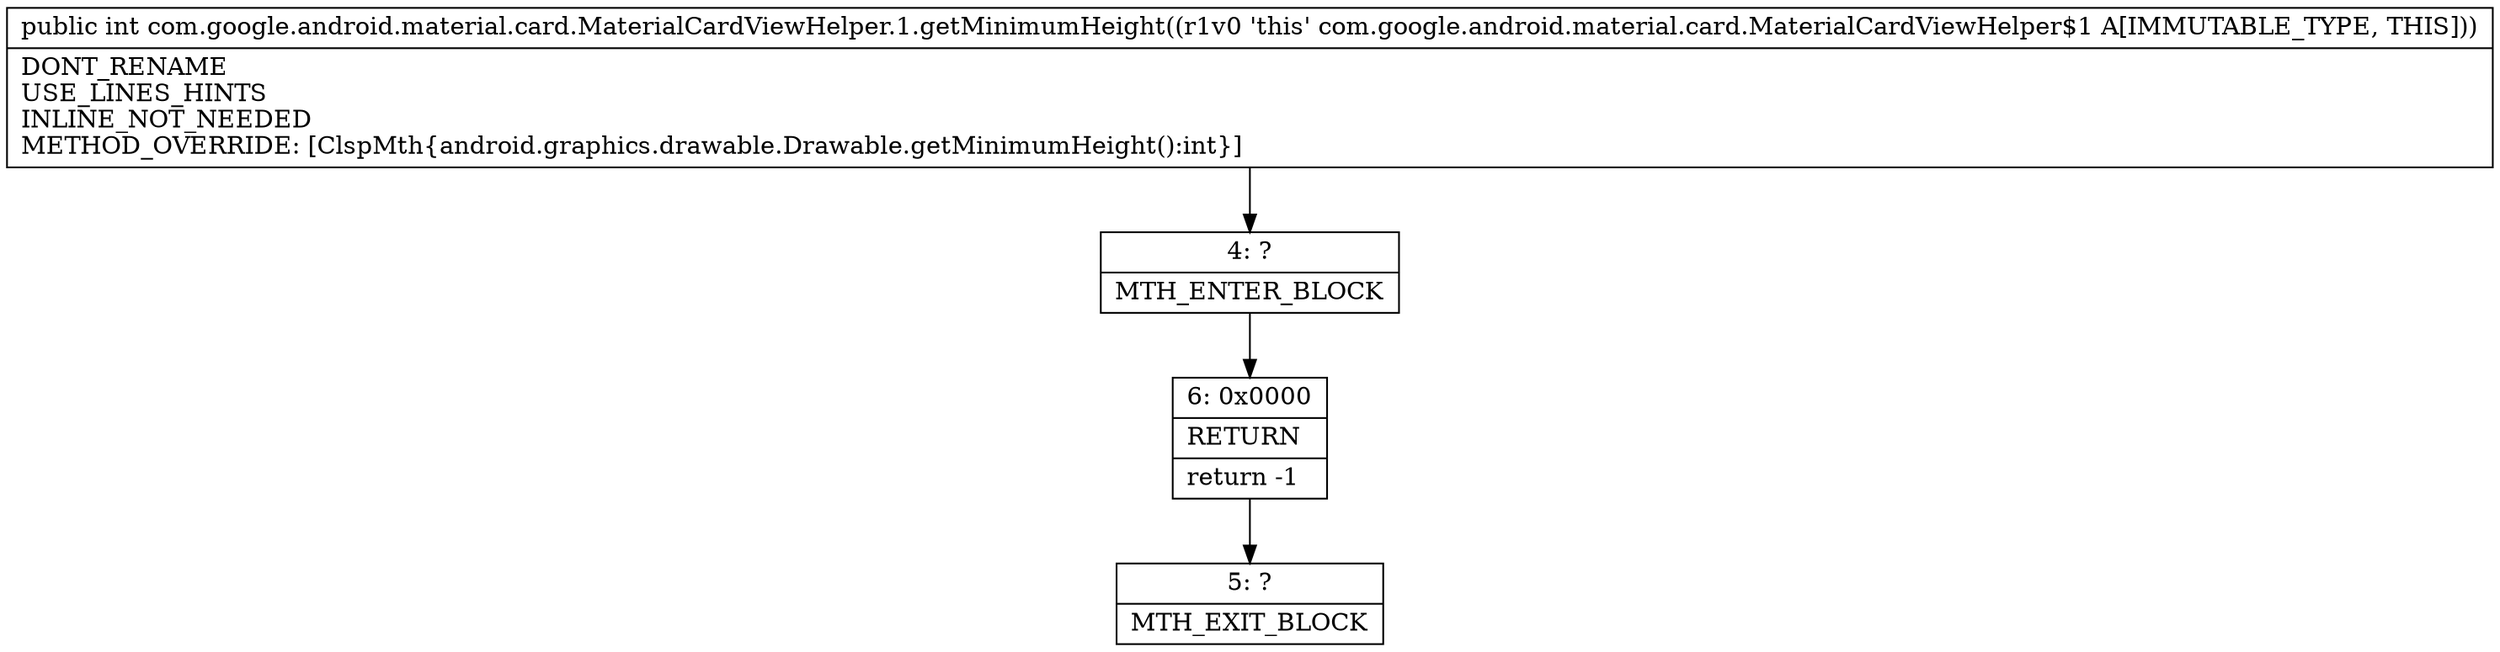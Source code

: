 digraph "CFG forcom.google.android.material.card.MaterialCardViewHelper.1.getMinimumHeight()I" {
Node_4 [shape=record,label="{4\:\ ?|MTH_ENTER_BLOCK\l}"];
Node_6 [shape=record,label="{6\:\ 0x0000|RETURN\l|return \-1\l}"];
Node_5 [shape=record,label="{5\:\ ?|MTH_EXIT_BLOCK\l}"];
MethodNode[shape=record,label="{public int com.google.android.material.card.MaterialCardViewHelper.1.getMinimumHeight((r1v0 'this' com.google.android.material.card.MaterialCardViewHelper$1 A[IMMUTABLE_TYPE, THIS]))  | DONT_RENAME\lUSE_LINES_HINTS\lINLINE_NOT_NEEDED\lMETHOD_OVERRIDE: [ClspMth\{android.graphics.drawable.Drawable.getMinimumHeight():int\}]\l}"];
MethodNode -> Node_4;Node_4 -> Node_6;
Node_6 -> Node_5;
}

